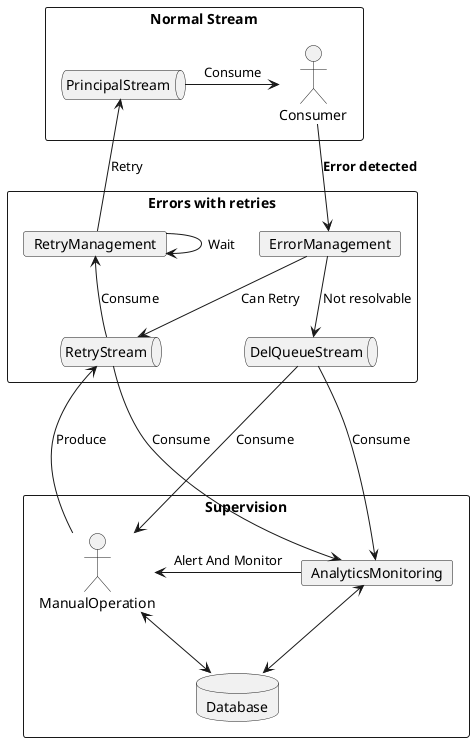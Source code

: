 @startuml

rectangle "Normal Stream"  {
queue PrincipalStream
actor Consumer
}

rectangle "Errors with retries"  {
card ErrorManagement
queue RetryStream
card RetryManagement

queue DelQueueStream
}
rectangle "Supervision"  {
    card AnalyticsMonitoring
actor ManualOperation


database Database
}

Consumer --> ErrorManagement : **Error detected**
ErrorManagement --> RetryStream : Can Retry

RetryManagement <-- RetryStream : Consume
RetryManagement --> RetryManagement : Wait
PrincipalStream <-- RetryManagement : Retry

ErrorManagement --> DelQueueStream : Not resolvable
DelQueueStream --> ManualOperation : Consume 
ManualOperation <--> Database 
ManualOperation -> RetryStream : Produce
Consumer <-l- PrincipalStream : Consume
RetryStream ---> AnalyticsMonitoring : Consume
DelQueueStream --->AnalyticsMonitoring : Consume
AnalyticsMonitoring->ManualOperation : Alert And Monitor
AnalyticsMonitoring <-> Database    
@enduml